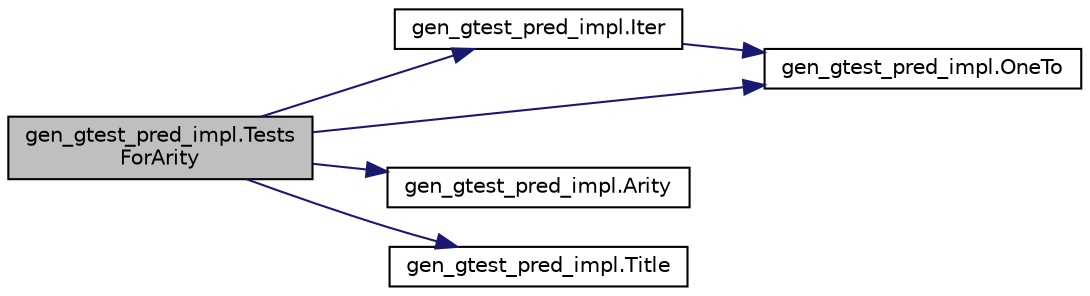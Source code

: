 digraph "gen_gtest_pred_impl.TestsForArity"
{
  edge [fontname="Helvetica",fontsize="10",labelfontname="Helvetica",labelfontsize="10"];
  node [fontname="Helvetica",fontsize="10",shape=record];
  rankdir="LR";
  Node87 [label="gen_gtest_pred_impl.Tests\lForArity",height=0.2,width=0.4,color="black", fillcolor="grey75", style="filled", fontcolor="black"];
  Node87 -> Node88 [color="midnightblue",fontsize="10",style="solid",fontname="Helvetica"];
  Node88 [label="gen_gtest_pred_impl.Iter",height=0.2,width=0.4,color="black", fillcolor="white", style="filled",URL="$d0/db7/namespacegen__gtest__pred__impl.html#ac016218b7c9437d1d5ac85c574c83069"];
  Node88 -> Node89 [color="midnightblue",fontsize="10",style="solid",fontname="Helvetica"];
  Node89 [label="gen_gtest_pred_impl.OneTo",height=0.2,width=0.4,color="black", fillcolor="white", style="filled",URL="$d0/db7/namespacegen__gtest__pred__impl.html#a7920598d51c9dded76a4ef9ffde339e4"];
  Node87 -> Node90 [color="midnightblue",fontsize="10",style="solid",fontname="Helvetica"];
  Node90 [label="gen_gtest_pred_impl.Arity",height=0.2,width=0.4,color="black", fillcolor="white", style="filled",URL="$d0/db7/namespacegen__gtest__pred__impl.html#a5bbb7272f3588b969ab3ded6f49836a1"];
  Node87 -> Node91 [color="midnightblue",fontsize="10",style="solid",fontname="Helvetica"];
  Node91 [label="gen_gtest_pred_impl.Title",height=0.2,width=0.4,color="black", fillcolor="white", style="filled",URL="$d0/db7/namespacegen__gtest__pred__impl.html#ae49dd9bd9152dbcb3ca7994ce04c37ba"];
  Node87 -> Node89 [color="midnightblue",fontsize="10",style="solid",fontname="Helvetica"];
}
